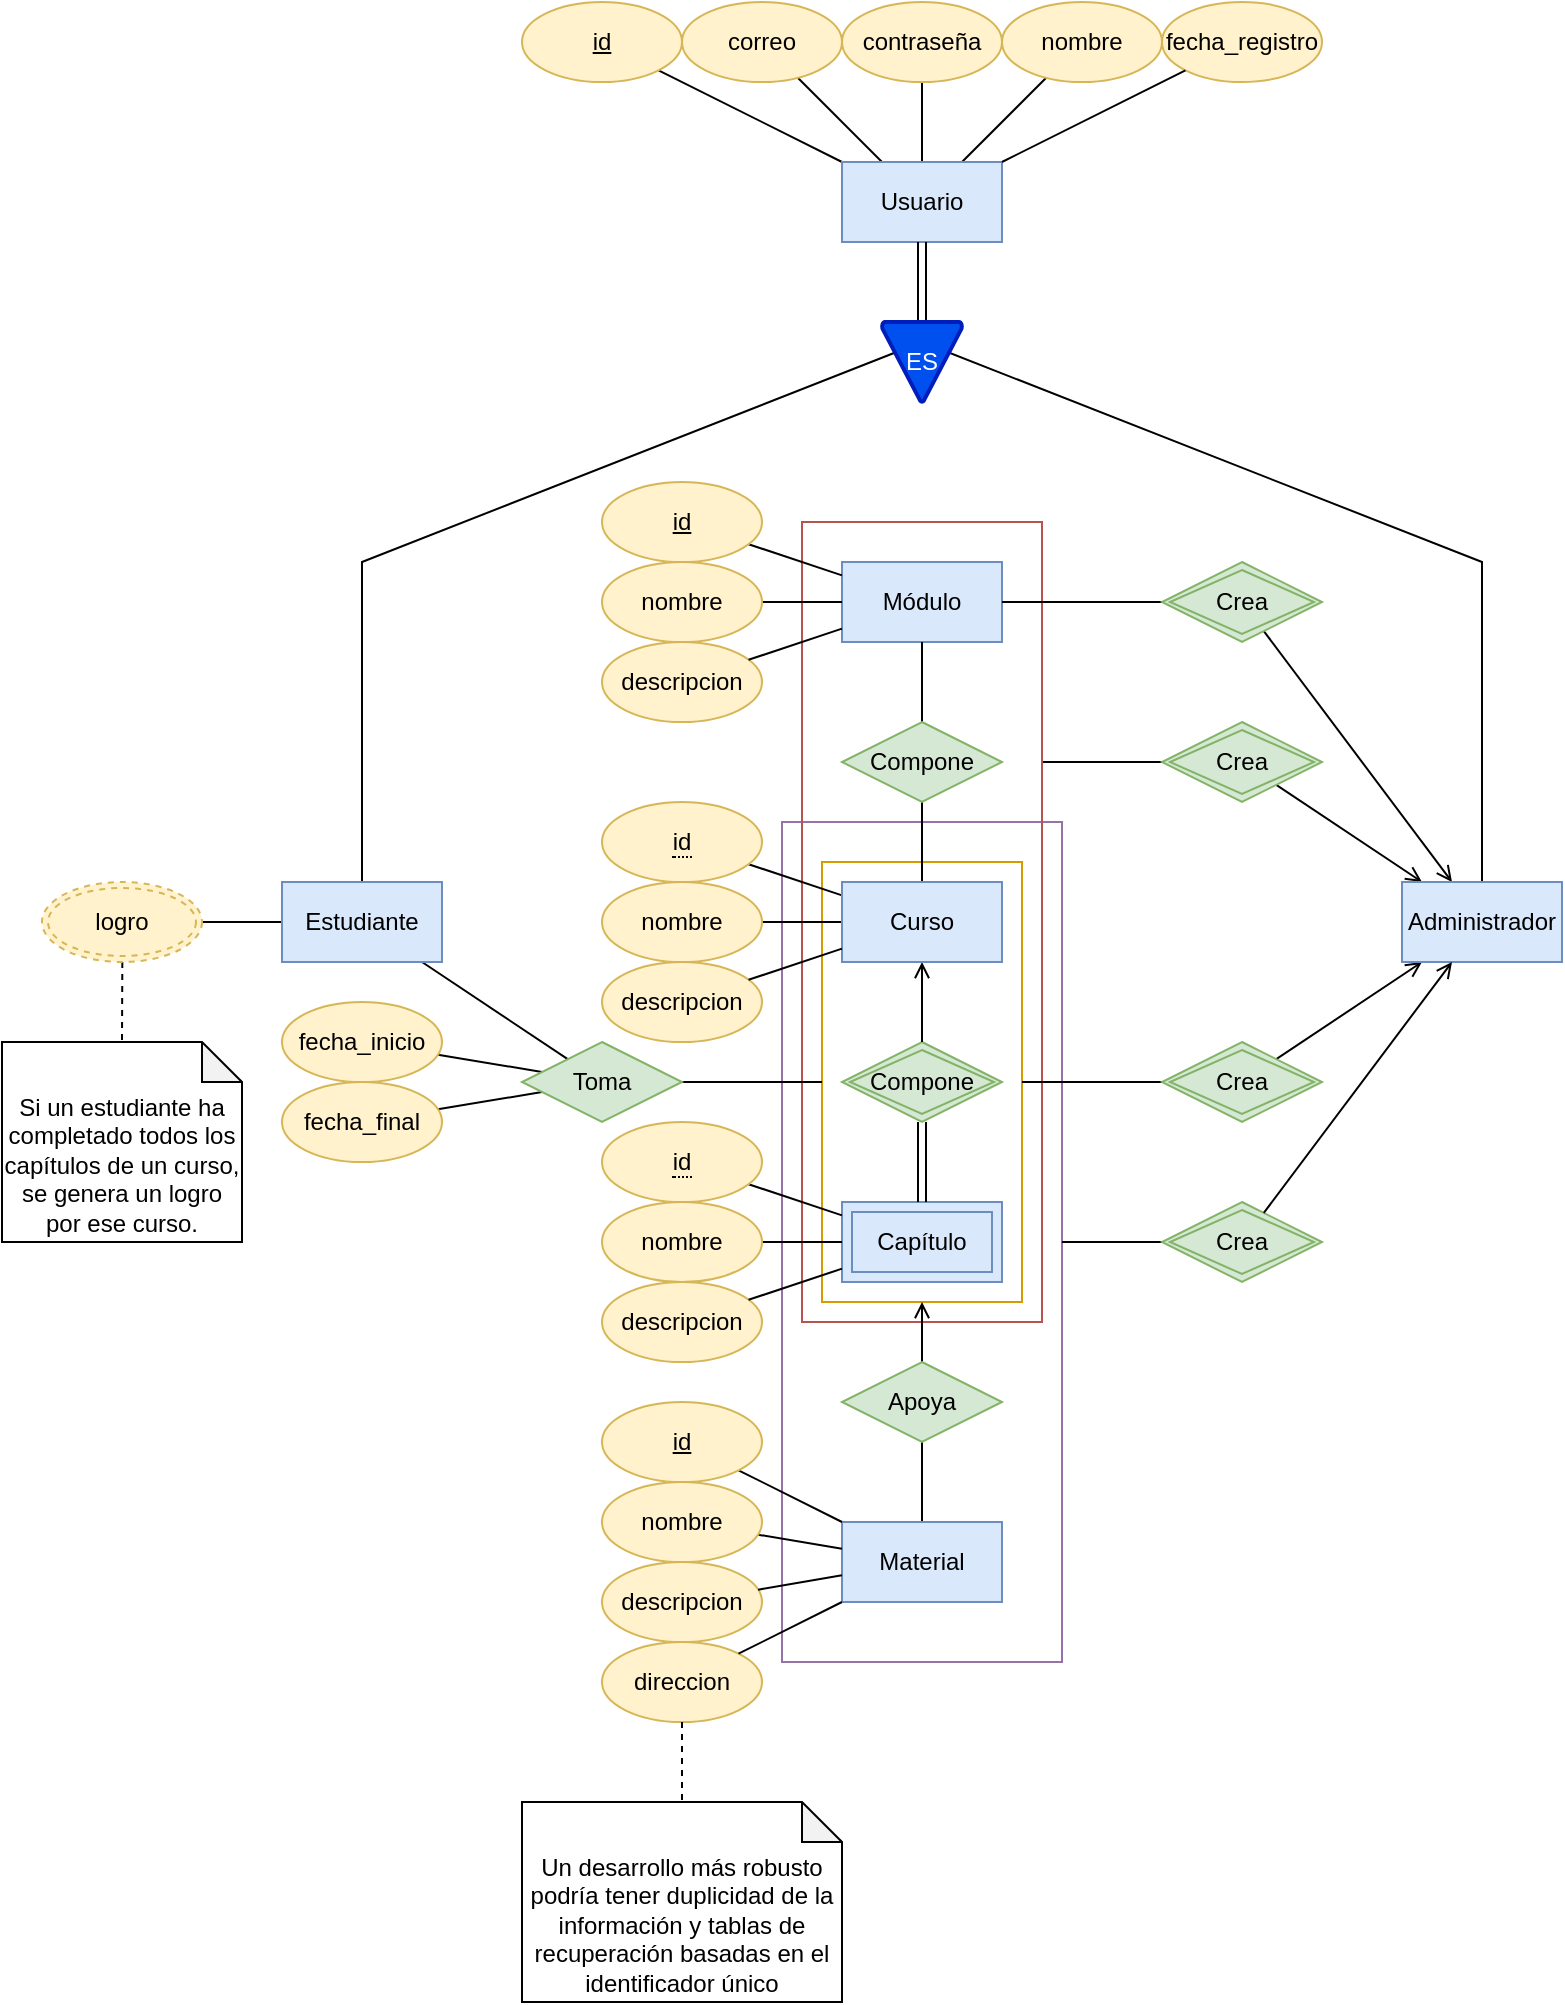 <mxfile version="28.2.8">
  <diagram name="Página-1" id="pHBDLA_-ScpEqVffFEct">
    <mxGraphModel dx="1426" dy="783" grid="1" gridSize="10" guides="1" tooltips="1" connect="1" arrows="1" fold="1" page="1" pageScale="1" pageWidth="827" pageHeight="1169" math="0" shadow="0">
      <root>
        <mxCell id="0" />
        <mxCell id="1" parent="0" />
        <mxCell id="6doGlEqkyrMGWGRIShdQ-58" value="" style="rounded=0;whiteSpace=wrap;html=1;fillColor=none;strokeColor=#9673a6;" vertex="1" parent="1">
          <mxGeometry x="410" y="450" width="140" height="420" as="geometry" />
        </mxCell>
        <mxCell id="6doGlEqkyrMGWGRIShdQ-30" value="" style="rounded=0;whiteSpace=wrap;html=1;fillColor=none;strokeColor=#b85450;" vertex="1" parent="1">
          <mxGeometry x="420" y="300" width="120" height="400" as="geometry" />
        </mxCell>
        <mxCell id="6doGlEqkyrMGWGRIShdQ-29" value="" style="rounded=0;whiteSpace=wrap;html=1;fillColor=none;strokeColor=#d79b00;" vertex="1" parent="1">
          <mxGeometry x="430" y="470" width="100" height="220" as="geometry" />
        </mxCell>
        <mxCell id="6doGlEqkyrMGWGRIShdQ-73" style="edgeStyle=none;rounded=0;orthogonalLoop=1;jettySize=auto;html=1;endArrow=none;endFill=0;" edge="1" parent="1" source="6doGlEqkyrMGWGRIShdQ-4" target="6doGlEqkyrMGWGRIShdQ-70">
          <mxGeometry relative="1" as="geometry" />
        </mxCell>
        <mxCell id="6doGlEqkyrMGWGRIShdQ-75" style="edgeStyle=none;rounded=0;orthogonalLoop=1;jettySize=auto;html=1;endArrow=none;endFill=0;" edge="1" parent="1" source="6doGlEqkyrMGWGRIShdQ-4" target="6doGlEqkyrMGWGRIShdQ-68">
          <mxGeometry relative="1" as="geometry" />
        </mxCell>
        <mxCell id="6doGlEqkyrMGWGRIShdQ-76" style="edgeStyle=none;rounded=0;orthogonalLoop=1;jettySize=auto;html=1;endArrow=none;endFill=0;" edge="1" parent="1" source="6doGlEqkyrMGWGRIShdQ-4" target="6doGlEqkyrMGWGRIShdQ-69">
          <mxGeometry relative="1" as="geometry" />
        </mxCell>
        <mxCell id="6doGlEqkyrMGWGRIShdQ-77" style="edgeStyle=none;rounded=0;orthogonalLoop=1;jettySize=auto;html=1;endArrow=none;endFill=0;" edge="1" parent="1" source="6doGlEqkyrMGWGRIShdQ-4" target="6doGlEqkyrMGWGRIShdQ-74">
          <mxGeometry relative="1" as="geometry" />
        </mxCell>
        <mxCell id="6doGlEqkyrMGWGRIShdQ-4" value="Usuario" style="whiteSpace=wrap;html=1;align=center;fillColor=#dae8fc;strokeColor=#6c8ebf;" vertex="1" parent="1">
          <mxGeometry x="440" y="120" width="80" height="40" as="geometry" />
        </mxCell>
        <mxCell id="6doGlEqkyrMGWGRIShdQ-8" style="edgeStyle=none;rounded=0;orthogonalLoop=1;jettySize=auto;html=1;exitX=0.5;exitY=0.25;exitDx=0;exitDy=0;exitPerimeter=0;endArrow=none;endFill=0;" edge="1" parent="1" source="6doGlEqkyrMGWGRIShdQ-5" target="6doGlEqkyrMGWGRIShdQ-7">
          <mxGeometry relative="1" as="geometry">
            <Array as="points">
              <mxPoint x="760" y="320" />
            </Array>
          </mxGeometry>
        </mxCell>
        <mxCell id="6doGlEqkyrMGWGRIShdQ-9" style="edgeStyle=none;rounded=0;orthogonalLoop=1;jettySize=auto;html=1;exitX=0.5;exitY=0.25;exitDx=0;exitDy=0;exitPerimeter=0;endArrow=none;endFill=0;" edge="1" parent="1" source="6doGlEqkyrMGWGRIShdQ-5" target="6doGlEqkyrMGWGRIShdQ-6">
          <mxGeometry relative="1" as="geometry">
            <Array as="points">
              <mxPoint x="200" y="320" />
            </Array>
          </mxGeometry>
        </mxCell>
        <mxCell id="6doGlEqkyrMGWGRIShdQ-33" style="edgeStyle=none;rounded=0;orthogonalLoop=1;jettySize=auto;html=1;endArrow=none;endFill=0;" edge="1" parent="1" source="6doGlEqkyrMGWGRIShdQ-6" target="6doGlEqkyrMGWGRIShdQ-32">
          <mxGeometry relative="1" as="geometry">
            <Array as="points" />
          </mxGeometry>
        </mxCell>
        <mxCell id="6doGlEqkyrMGWGRIShdQ-79" style="edgeStyle=none;rounded=0;orthogonalLoop=1;jettySize=auto;html=1;endArrow=none;endFill=0;" edge="1" parent="1" source="6doGlEqkyrMGWGRIShdQ-6">
          <mxGeometry relative="1" as="geometry">
            <mxPoint x="120.0" y="500" as="targetPoint" />
          </mxGeometry>
        </mxCell>
        <mxCell id="6doGlEqkyrMGWGRIShdQ-6" value="Estudiante" style="whiteSpace=wrap;html=1;align=center;fillColor=#dae8fc;strokeColor=#6c8ebf;" vertex="1" parent="1">
          <mxGeometry x="160" y="480" width="80" height="40" as="geometry" />
        </mxCell>
        <mxCell id="6doGlEqkyrMGWGRIShdQ-38" style="edgeStyle=none;rounded=0;orthogonalLoop=1;jettySize=auto;html=1;endArrow=open;endFill=0;startArrow=none;startFill=0;" edge="1" parent="1" source="6doGlEqkyrMGWGRIShdQ-37" target="6doGlEqkyrMGWGRIShdQ-7">
          <mxGeometry relative="1" as="geometry" />
        </mxCell>
        <mxCell id="6doGlEqkyrMGWGRIShdQ-42" style="edgeStyle=none;rounded=0;orthogonalLoop=1;jettySize=auto;html=1;endArrow=open;endFill=0;startArrow=none;startFill=0;" edge="1" parent="1" source="6doGlEqkyrMGWGRIShdQ-40" target="6doGlEqkyrMGWGRIShdQ-7">
          <mxGeometry relative="1" as="geometry">
            <Array as="points" />
          </mxGeometry>
        </mxCell>
        <mxCell id="6doGlEqkyrMGWGRIShdQ-45" style="edgeStyle=none;rounded=0;orthogonalLoop=1;jettySize=auto;html=1;endArrow=open;endFill=0;startArrow=none;startFill=0;" edge="1" parent="1" source="6doGlEqkyrMGWGRIShdQ-43" target="6doGlEqkyrMGWGRIShdQ-7">
          <mxGeometry relative="1" as="geometry">
            <Array as="points" />
          </mxGeometry>
        </mxCell>
        <mxCell id="6doGlEqkyrMGWGRIShdQ-7" value="Administrador" style="whiteSpace=wrap;html=1;align=center;fillColor=#dae8fc;strokeColor=#6c8ebf;" vertex="1" parent="1">
          <mxGeometry x="720" y="480" width="80" height="40" as="geometry" />
        </mxCell>
        <mxCell id="6doGlEqkyrMGWGRIShdQ-11" value="Módulo" style="whiteSpace=wrap;html=1;align=center;fillColor=#dae8fc;strokeColor=#6c8ebf;" vertex="1" parent="1">
          <mxGeometry x="440" y="320" width="80" height="40" as="geometry" />
        </mxCell>
        <mxCell id="6doGlEqkyrMGWGRIShdQ-87" style="edgeStyle=none;rounded=0;orthogonalLoop=1;jettySize=auto;html=1;endArrow=none;endFill=0;" edge="1" parent="1" source="6doGlEqkyrMGWGRIShdQ-107" target="6doGlEqkyrMGWGRIShdQ-85">
          <mxGeometry relative="1" as="geometry">
            <mxPoint x="440" y="493.333" as="sourcePoint" />
          </mxGeometry>
        </mxCell>
        <mxCell id="6doGlEqkyrMGWGRIShdQ-88" style="edgeStyle=none;rounded=0;orthogonalLoop=1;jettySize=auto;html=1;endArrow=none;endFill=0;" edge="1" parent="1" source="6doGlEqkyrMGWGRIShdQ-107" target="6doGlEqkyrMGWGRIShdQ-86">
          <mxGeometry relative="1" as="geometry">
            <mxPoint x="440" y="506.667" as="sourcePoint" />
          </mxGeometry>
        </mxCell>
        <mxCell id="6doGlEqkyrMGWGRIShdQ-13" value="Capítulo" style="shape=ext;margin=3;double=1;whiteSpace=wrap;html=1;align=center;fillColor=#dae8fc;strokeColor=#6c8ebf;" vertex="1" parent="1">
          <mxGeometry x="440" y="640" width="80" height="40" as="geometry" />
        </mxCell>
        <mxCell id="6doGlEqkyrMGWGRIShdQ-14" value="Compone" style="shape=rhombus;double=1;perimeter=rhombusPerimeter;whiteSpace=wrap;html=1;align=center;fillColor=#d5e8d4;strokeColor=#82b366;" vertex="1" parent="1">
          <mxGeometry x="440" y="560" width="80" height="40" as="geometry" />
        </mxCell>
        <mxCell id="6doGlEqkyrMGWGRIShdQ-18" value="" style="shape=link;html=1;rounded=0;" edge="1" parent="1" source="6doGlEqkyrMGWGRIShdQ-13" target="6doGlEqkyrMGWGRIShdQ-14">
          <mxGeometry relative="1" as="geometry">
            <mxPoint x="530" y="450" as="sourcePoint" />
            <mxPoint x="690" y="450" as="targetPoint" />
          </mxGeometry>
        </mxCell>
        <mxCell id="6doGlEqkyrMGWGRIShdQ-21" value="" style="endArrow=open;html=1;rounded=0;endFill=0;" edge="1" parent="1" source="6doGlEqkyrMGWGRIShdQ-14" target="6doGlEqkyrMGWGRIShdQ-107">
          <mxGeometry relative="1" as="geometry">
            <mxPoint x="530" y="450" as="sourcePoint" />
            <mxPoint x="480" y="520" as="targetPoint" />
          </mxGeometry>
        </mxCell>
        <mxCell id="6doGlEqkyrMGWGRIShdQ-26" value="" style="endArrow=none;html=1;rounded=0;endFill=0;" edge="1" parent="1" source="6doGlEqkyrMGWGRIShdQ-108" target="6doGlEqkyrMGWGRIShdQ-11">
          <mxGeometry relative="1" as="geometry">
            <mxPoint x="480" y="400" as="sourcePoint" />
            <mxPoint x="480" y="360" as="targetPoint" />
          </mxGeometry>
        </mxCell>
        <mxCell id="6doGlEqkyrMGWGRIShdQ-47" style="edgeStyle=none;rounded=0;orthogonalLoop=1;jettySize=auto;html=1;endArrow=none;endFill=0;" edge="1" parent="1" source="6doGlEqkyrMGWGRIShdQ-28" target="6doGlEqkyrMGWGRIShdQ-46">
          <mxGeometry relative="1" as="geometry" />
        </mxCell>
        <mxCell id="6doGlEqkyrMGWGRIShdQ-28" value="Material" style="whiteSpace=wrap;html=1;align=center;fillColor=#dae8fc;strokeColor=#6c8ebf;" vertex="1" parent="1">
          <mxGeometry x="440" y="800" width="80" height="40" as="geometry" />
        </mxCell>
        <mxCell id="6doGlEqkyrMGWGRIShdQ-34" style="edgeStyle=none;rounded=0;orthogonalLoop=1;jettySize=auto;html=1;endArrow=none;endFill=0;" edge="1" parent="1" source="6doGlEqkyrMGWGRIShdQ-32" target="6doGlEqkyrMGWGRIShdQ-29">
          <mxGeometry relative="1" as="geometry">
            <mxPoint x="360" y="580" as="sourcePoint" />
          </mxGeometry>
        </mxCell>
        <mxCell id="6doGlEqkyrMGWGRIShdQ-116" style="edgeStyle=none;rounded=0;orthogonalLoop=1;jettySize=auto;html=1;endArrow=none;endFill=0;" edge="1" parent="1" source="6doGlEqkyrMGWGRIShdQ-32" target="6doGlEqkyrMGWGRIShdQ-114">
          <mxGeometry relative="1" as="geometry" />
        </mxCell>
        <mxCell id="6doGlEqkyrMGWGRIShdQ-117" style="edgeStyle=none;rounded=0;orthogonalLoop=1;jettySize=auto;html=1;endArrow=none;endFill=0;" edge="1" parent="1" source="6doGlEqkyrMGWGRIShdQ-32" target="6doGlEqkyrMGWGRIShdQ-115">
          <mxGeometry relative="1" as="geometry" />
        </mxCell>
        <mxCell id="6doGlEqkyrMGWGRIShdQ-32" value="Toma" style="shape=rhombus;perimeter=rhombusPerimeter;whiteSpace=wrap;html=1;align=center;fillColor=#d5e8d4;strokeColor=#82b366;" vertex="1" parent="1">
          <mxGeometry x="280" y="560" width="80" height="40" as="geometry" />
        </mxCell>
        <mxCell id="6doGlEqkyrMGWGRIShdQ-39" style="edgeStyle=none;rounded=0;orthogonalLoop=1;jettySize=auto;html=1;entryX=1.004;entryY=0.3;entryDx=0;entryDy=0;entryPerimeter=0;endArrow=none;endFill=0;" edge="1" parent="1" source="6doGlEqkyrMGWGRIShdQ-37" target="6doGlEqkyrMGWGRIShdQ-30">
          <mxGeometry relative="1" as="geometry" />
        </mxCell>
        <mxCell id="6doGlEqkyrMGWGRIShdQ-37" value="Crea" style="shape=rhombus;double=1;perimeter=rhombusPerimeter;whiteSpace=wrap;html=1;align=center;fillColor=#d5e8d4;strokeColor=#82b366;" vertex="1" parent="1">
          <mxGeometry x="600" y="400" width="80" height="40" as="geometry" />
        </mxCell>
        <mxCell id="6doGlEqkyrMGWGRIShdQ-41" style="edgeStyle=none;rounded=0;orthogonalLoop=1;jettySize=auto;html=1;endArrow=none;endFill=0;" edge="1" parent="1" source="6doGlEqkyrMGWGRIShdQ-40" target="6doGlEqkyrMGWGRIShdQ-29">
          <mxGeometry relative="1" as="geometry" />
        </mxCell>
        <mxCell id="6doGlEqkyrMGWGRIShdQ-40" value="Crea" style="shape=rhombus;double=1;perimeter=rhombusPerimeter;whiteSpace=wrap;html=1;align=center;fillColor=#d5e8d4;strokeColor=#82b366;" vertex="1" parent="1">
          <mxGeometry x="600" y="560" width="80" height="40" as="geometry" />
        </mxCell>
        <mxCell id="6doGlEqkyrMGWGRIShdQ-44" style="edgeStyle=none;rounded=0;orthogonalLoop=1;jettySize=auto;html=1;endArrow=none;endFill=0;" edge="1" parent="1" source="6doGlEqkyrMGWGRIShdQ-43" target="6doGlEqkyrMGWGRIShdQ-11">
          <mxGeometry relative="1" as="geometry" />
        </mxCell>
        <mxCell id="6doGlEqkyrMGWGRIShdQ-43" value="Crea" style="shape=rhombus;double=1;perimeter=rhombusPerimeter;whiteSpace=wrap;html=1;align=center;fillColor=#d5e8d4;strokeColor=#82b366;" vertex="1" parent="1">
          <mxGeometry x="600" y="320" width="80" height="40" as="geometry" />
        </mxCell>
        <mxCell id="6doGlEqkyrMGWGRIShdQ-48" style="edgeStyle=none;rounded=0;orthogonalLoop=1;jettySize=auto;html=1;endArrow=open;endFill=0;" edge="1" parent="1" source="6doGlEqkyrMGWGRIShdQ-46" target="6doGlEqkyrMGWGRIShdQ-29">
          <mxGeometry relative="1" as="geometry">
            <mxPoint x="640" y="710" as="targetPoint" />
          </mxGeometry>
        </mxCell>
        <mxCell id="6doGlEqkyrMGWGRIShdQ-46" value="Apoya" style="shape=rhombus;perimeter=rhombusPerimeter;whiteSpace=wrap;html=1;align=center;fillColor=#d5e8d4;strokeColor=#82b366;" vertex="1" parent="1">
          <mxGeometry x="440" y="720" width="80" height="40" as="geometry" />
        </mxCell>
        <mxCell id="6doGlEqkyrMGWGRIShdQ-49" style="edgeStyle=none;rounded=0;orthogonalLoop=1;jettySize=auto;html=1;exitX=0.5;exitY=0;exitDx=0;exitDy=0;" edge="1" parent="1">
          <mxGeometry relative="1" as="geometry">
            <mxPoint x="560" y="450" as="sourcePoint" />
            <mxPoint x="560" y="450" as="targetPoint" />
          </mxGeometry>
        </mxCell>
        <mxCell id="6doGlEqkyrMGWGRIShdQ-50" value="" style="shape=link;html=1;rounded=0;" edge="1" parent="1" source="6doGlEqkyrMGWGRIShdQ-5" target="6doGlEqkyrMGWGRIShdQ-4">
          <mxGeometry relative="1" as="geometry">
            <mxPoint x="580" y="500" as="sourcePoint" />
            <mxPoint x="580" y="460" as="targetPoint" />
          </mxGeometry>
        </mxCell>
        <mxCell id="6doGlEqkyrMGWGRIShdQ-5" value="ES" style="strokeWidth=2;html=1;shape=mxgraph.flowchart.merge_or_storage;whiteSpace=wrap;fillColor=#0050ef;fontColor=#ffffff;strokeColor=#001DBC;" vertex="1" parent="1">
          <mxGeometry x="460" y="200" width="40" height="40" as="geometry" />
        </mxCell>
        <mxCell id="6doGlEqkyrMGWGRIShdQ-64" style="edgeStyle=none;rounded=0;orthogonalLoop=1;jettySize=auto;html=1;endArrow=none;endFill=0;" edge="1" parent="1" source="6doGlEqkyrMGWGRIShdQ-63" target="6doGlEqkyrMGWGRIShdQ-58">
          <mxGeometry relative="1" as="geometry" />
        </mxCell>
        <mxCell id="6doGlEqkyrMGWGRIShdQ-63" value="Crea" style="shape=rhombus;double=1;perimeter=rhombusPerimeter;whiteSpace=wrap;html=1;align=center;fillColor=#d5e8d4;strokeColor=#82b366;" vertex="1" parent="1">
          <mxGeometry x="600" y="640" width="80" height="40" as="geometry" />
        </mxCell>
        <mxCell id="6doGlEqkyrMGWGRIShdQ-65" style="edgeStyle=none;rounded=0;orthogonalLoop=1;jettySize=auto;html=1;endArrow=open;endFill=0;startArrow=none;startFill=0;" edge="1" parent="1" source="6doGlEqkyrMGWGRIShdQ-63" target="6doGlEqkyrMGWGRIShdQ-7">
          <mxGeometry relative="1" as="geometry">
            <mxPoint x="750" y="619" as="sourcePoint" />
            <mxPoint x="823" y="570" as="targetPoint" />
            <Array as="points" />
          </mxGeometry>
        </mxCell>
        <mxCell id="6doGlEqkyrMGWGRIShdQ-68" value="correo" style="ellipse;whiteSpace=wrap;html=1;align=center;fillColor=#fff2cc;strokeColor=#d6b656;" vertex="1" parent="1">
          <mxGeometry x="360" y="40" width="80" height="40" as="geometry" />
        </mxCell>
        <mxCell id="6doGlEqkyrMGWGRIShdQ-69" value="contraseña" style="ellipse;whiteSpace=wrap;html=1;align=center;fillColor=#fff2cc;strokeColor=#d6b656;" vertex="1" parent="1">
          <mxGeometry x="440" y="40" width="80" height="40" as="geometry" />
        </mxCell>
        <mxCell id="6doGlEqkyrMGWGRIShdQ-70" value="id" style="ellipse;whiteSpace=wrap;html=1;align=center;fontStyle=4;fillColor=#fff2cc;strokeColor=#d6b656;" vertex="1" parent="1">
          <mxGeometry x="280" y="40" width="80" height="40" as="geometry" />
        </mxCell>
        <mxCell id="6doGlEqkyrMGWGRIShdQ-74" value="nombre" style="ellipse;whiteSpace=wrap;html=1;align=center;fillColor=#fff2cc;strokeColor=#d6b656;" vertex="1" parent="1">
          <mxGeometry x="520" y="40" width="80" height="40" as="geometry" />
        </mxCell>
        <mxCell id="6doGlEqkyrMGWGRIShdQ-80" style="edgeStyle=none;rounded=0;orthogonalLoop=1;jettySize=auto;html=1;endArrow=none;endFill=0;" edge="1" parent="1" target="6doGlEqkyrMGWGRIShdQ-81" source="6doGlEqkyrMGWGRIShdQ-11">
          <mxGeometry relative="1" as="geometry">
            <mxPoint x="440" y="390" as="sourcePoint" />
          </mxGeometry>
        </mxCell>
        <mxCell id="6doGlEqkyrMGWGRIShdQ-81" value="id" style="ellipse;whiteSpace=wrap;html=1;align=center;fontStyle=4;fillColor=#fff2cc;strokeColor=#d6b656;" vertex="1" parent="1">
          <mxGeometry x="320" y="280" width="80" height="40" as="geometry" />
        </mxCell>
        <mxCell id="6doGlEqkyrMGWGRIShdQ-83" style="edgeStyle=none;rounded=0;orthogonalLoop=1;jettySize=auto;html=1;endArrow=none;endFill=0;" edge="1" parent="1" target="6doGlEqkyrMGWGRIShdQ-84" source="6doGlEqkyrMGWGRIShdQ-11">
          <mxGeometry relative="1" as="geometry">
            <mxPoint x="260" y="430" as="sourcePoint" />
          </mxGeometry>
        </mxCell>
        <mxCell id="6doGlEqkyrMGWGRIShdQ-84" value="nombre" style="ellipse;whiteSpace=wrap;html=1;align=center;fillColor=#fff2cc;strokeColor=#d6b656;" vertex="1" parent="1">
          <mxGeometry x="320" y="320" width="80" height="40" as="geometry" />
        </mxCell>
        <mxCell id="6doGlEqkyrMGWGRIShdQ-85" value="&lt;span style=&quot;border-bottom: 1px dotted&quot;&gt;id&lt;/span&gt;" style="ellipse;whiteSpace=wrap;html=1;align=center;fillColor=#fff2cc;strokeColor=#d6b656;" vertex="1" parent="1">
          <mxGeometry x="320" y="440" width="80" height="40" as="geometry" />
        </mxCell>
        <mxCell id="6doGlEqkyrMGWGRIShdQ-86" value="nombre" style="ellipse;whiteSpace=wrap;html=1;align=center;fillColor=#fff2cc;strokeColor=#d6b656;" vertex="1" parent="1">
          <mxGeometry x="320" y="480" width="80" height="40" as="geometry" />
        </mxCell>
        <mxCell id="6doGlEqkyrMGWGRIShdQ-89" style="edgeStyle=none;rounded=0;orthogonalLoop=1;jettySize=auto;html=1;endArrow=none;endFill=0;" edge="1" parent="1" target="6doGlEqkyrMGWGRIShdQ-91" source="6doGlEqkyrMGWGRIShdQ-13">
          <mxGeometry relative="1" as="geometry">
            <mxPoint x="440" y="653" as="sourcePoint" />
          </mxGeometry>
        </mxCell>
        <mxCell id="6doGlEqkyrMGWGRIShdQ-90" style="edgeStyle=none;rounded=0;orthogonalLoop=1;jettySize=auto;html=1;endArrow=none;endFill=0;" edge="1" parent="1" target="6doGlEqkyrMGWGRIShdQ-92" source="6doGlEqkyrMGWGRIShdQ-13">
          <mxGeometry relative="1" as="geometry">
            <mxPoint x="440" y="667" as="sourcePoint" />
          </mxGeometry>
        </mxCell>
        <mxCell id="6doGlEqkyrMGWGRIShdQ-91" value="&lt;span style=&quot;border-bottom: 1px dotted&quot;&gt;id&lt;/span&gt;" style="ellipse;whiteSpace=wrap;html=1;align=center;fillColor=#fff2cc;strokeColor=#d6b656;" vertex="1" parent="1">
          <mxGeometry x="320" y="600" width="80" height="40" as="geometry" />
        </mxCell>
        <mxCell id="6doGlEqkyrMGWGRIShdQ-92" value="nombre" style="ellipse;whiteSpace=wrap;html=1;align=center;fillColor=#fff2cc;strokeColor=#d6b656;" vertex="1" parent="1">
          <mxGeometry x="320" y="640" width="80" height="40" as="geometry" />
        </mxCell>
        <mxCell id="6doGlEqkyrMGWGRIShdQ-98" style="edgeStyle=none;rounded=0;orthogonalLoop=1;jettySize=auto;html=1;endArrow=none;endFill=0;" edge="1" parent="1" target="6doGlEqkyrMGWGRIShdQ-129" source="6doGlEqkyrMGWGRIShdQ-28">
          <mxGeometry relative="1" as="geometry">
            <mxPoint x="440" y="813" as="sourcePoint" />
            <mxPoint x="388.284" y="774.142" as="targetPoint" />
          </mxGeometry>
        </mxCell>
        <mxCell id="6doGlEqkyrMGWGRIShdQ-99" style="edgeStyle=none;rounded=0;orthogonalLoop=1;jettySize=auto;html=1;endArrow=none;endFill=0;" edge="1" parent="1" target="6doGlEqkyrMGWGRIShdQ-101" source="6doGlEqkyrMGWGRIShdQ-28">
          <mxGeometry relative="1" as="geometry">
            <mxPoint x="440" y="827" as="sourcePoint" />
          </mxGeometry>
        </mxCell>
        <mxCell id="6doGlEqkyrMGWGRIShdQ-101" value="nombre" style="ellipse;whiteSpace=wrap;html=1;align=center;fillColor=#fff2cc;strokeColor=#d6b656;" vertex="1" parent="1">
          <mxGeometry x="320" y="780" width="80" height="40" as="geometry" />
        </mxCell>
        <mxCell id="6doGlEqkyrMGWGRIShdQ-102" value="descripcion" style="ellipse;whiteSpace=wrap;html=1;align=center;fillColor=#fff2cc;strokeColor=#d6b656;" vertex="1" parent="1">
          <mxGeometry x="320" y="820" width="80" height="40" as="geometry" />
        </mxCell>
        <mxCell id="6doGlEqkyrMGWGRIShdQ-104" style="edgeStyle=none;rounded=0;orthogonalLoop=1;jettySize=auto;html=1;endArrow=none;endFill=0;" edge="1" parent="1" source="6doGlEqkyrMGWGRIShdQ-102" target="6doGlEqkyrMGWGRIShdQ-28">
          <mxGeometry relative="1" as="geometry">
            <mxPoint x="532" y="846" as="sourcePoint" />
            <mxPoint x="480" y="820" as="targetPoint" />
          </mxGeometry>
        </mxCell>
        <mxCell id="6doGlEqkyrMGWGRIShdQ-111" style="edgeStyle=none;rounded=0;orthogonalLoop=1;jettySize=auto;html=1;endArrow=none;endFill=0;dashed=1;" edge="1" parent="1" source="6doGlEqkyrMGWGRIShdQ-105" target="6doGlEqkyrMGWGRIShdQ-110">
          <mxGeometry relative="1" as="geometry" />
        </mxCell>
        <mxCell id="6doGlEqkyrMGWGRIShdQ-105" value="logro" style="ellipse;shape=doubleEllipse;margin=3;whiteSpace=wrap;html=1;align=center;dashed=1;fillColor=#fff2cc;strokeColor=#d6b656;" vertex="1" parent="1">
          <mxGeometry x="40" y="480" width="80" height="40" as="geometry" />
        </mxCell>
        <mxCell id="6doGlEqkyrMGWGRIShdQ-106" style="edgeStyle=none;rounded=0;orthogonalLoop=1;jettySize=auto;html=1;endArrow=none;endFill=0;" edge="1" parent="1" source="6doGlEqkyrMGWGRIShdQ-107" target="6doGlEqkyrMGWGRIShdQ-108">
          <mxGeometry relative="1" as="geometry">
            <mxPoint x="480" y="440" as="targetPoint" />
          </mxGeometry>
        </mxCell>
        <mxCell id="6doGlEqkyrMGWGRIShdQ-107" value="Curso" style="whiteSpace=wrap;html=1;align=center;fillColor=#dae8fc;strokeColor=#6c8ebf;" vertex="1" parent="1">
          <mxGeometry x="440" y="480" width="80" height="40" as="geometry" />
        </mxCell>
        <mxCell id="6doGlEqkyrMGWGRIShdQ-108" value="Compone" style="shape=rhombus;perimeter=rhombusPerimeter;whiteSpace=wrap;html=1;align=center;fillColor=#d5e8d4;strokeColor=#82b366;" vertex="1" parent="1">
          <mxGeometry x="440" y="400" width="80" height="40" as="geometry" />
        </mxCell>
        <mxCell id="6doGlEqkyrMGWGRIShdQ-110" value="Si un estudiante ha completado todos los capítulos de un curso, se genera un logro por ese curso." style="shape=note;whiteSpace=wrap;html=1;backgroundOutline=1;darkOpacity=0.05;verticalAlign=bottom;size=20;" vertex="1" parent="1">
          <mxGeometry x="20" y="560" width="120" height="100" as="geometry" />
        </mxCell>
        <mxCell id="6doGlEqkyrMGWGRIShdQ-112" value="fecha_registro" style="ellipse;whiteSpace=wrap;html=1;align=center;fillColor=#fff2cc;strokeColor=#d6b656;" vertex="1" parent="1">
          <mxGeometry x="600" y="40" width="80" height="40" as="geometry" />
        </mxCell>
        <mxCell id="6doGlEqkyrMGWGRIShdQ-113" style="edgeStyle=none;rounded=0;orthogonalLoop=1;jettySize=auto;html=1;endArrow=none;endFill=0;" edge="1" parent="1" source="6doGlEqkyrMGWGRIShdQ-4" target="6doGlEqkyrMGWGRIShdQ-112">
          <mxGeometry relative="1" as="geometry">
            <mxPoint x="590" y="174" as="sourcePoint" />
            <mxPoint x="656" y="130" as="targetPoint" />
          </mxGeometry>
        </mxCell>
        <mxCell id="6doGlEqkyrMGWGRIShdQ-114" value="fecha_inicio" style="ellipse;whiteSpace=wrap;html=1;align=center;fillColor=#fff2cc;strokeColor=#d6b656;" vertex="1" parent="1">
          <mxGeometry x="160" y="540" width="80" height="40" as="geometry" />
        </mxCell>
        <mxCell id="6doGlEqkyrMGWGRIShdQ-115" value="fecha_final" style="ellipse;whiteSpace=wrap;html=1;align=center;fillColor=#fff2cc;strokeColor=#d6b656;" vertex="1" parent="1">
          <mxGeometry x="160" y="580" width="80" height="40" as="geometry" />
        </mxCell>
        <mxCell id="6doGlEqkyrMGWGRIShdQ-118" value="descripcion" style="ellipse;whiteSpace=wrap;html=1;align=center;fillColor=#fff2cc;strokeColor=#d6b656;" vertex="1" parent="1">
          <mxGeometry x="320" y="680" width="80" height="40" as="geometry" />
        </mxCell>
        <mxCell id="6doGlEqkyrMGWGRIShdQ-119" value="descripcion" style="ellipse;whiteSpace=wrap;html=1;align=center;fillColor=#fff2cc;strokeColor=#d6b656;" vertex="1" parent="1">
          <mxGeometry x="320" y="360" width="80" height="40" as="geometry" />
        </mxCell>
        <mxCell id="6doGlEqkyrMGWGRIShdQ-120" style="edgeStyle=none;rounded=0;orthogonalLoop=1;jettySize=auto;html=1;endArrow=none;endFill=0;" edge="1" parent="1" source="6doGlEqkyrMGWGRIShdQ-11" target="6doGlEqkyrMGWGRIShdQ-119">
          <mxGeometry relative="1" as="geometry">
            <mxPoint x="452" y="360" as="sourcePoint" />
            <mxPoint x="410" y="367" as="targetPoint" />
          </mxGeometry>
        </mxCell>
        <mxCell id="6doGlEqkyrMGWGRIShdQ-121" value="descripcion" style="ellipse;whiteSpace=wrap;html=1;align=center;fillColor=#fff2cc;strokeColor=#d6b656;" vertex="1" parent="1">
          <mxGeometry x="320" y="520" width="80" height="40" as="geometry" />
        </mxCell>
        <mxCell id="6doGlEqkyrMGWGRIShdQ-122" style="edgeStyle=none;rounded=0;orthogonalLoop=1;jettySize=auto;html=1;endArrow=none;endFill=0;" edge="1" parent="1" target="6doGlEqkyrMGWGRIShdQ-121" source="6doGlEqkyrMGWGRIShdQ-107">
          <mxGeometry relative="1" as="geometry">
            <mxPoint x="440" y="513" as="sourcePoint" />
            <mxPoint x="410" y="527" as="targetPoint" />
          </mxGeometry>
        </mxCell>
        <mxCell id="6doGlEqkyrMGWGRIShdQ-123" style="edgeStyle=none;rounded=0;orthogonalLoop=1;jettySize=auto;html=1;endArrow=none;endFill=0;" edge="1" parent="1" source="6doGlEqkyrMGWGRIShdQ-13" target="6doGlEqkyrMGWGRIShdQ-118">
          <mxGeometry relative="1" as="geometry">
            <mxPoint x="482" y="690" as="sourcePoint" />
            <mxPoint x="440" y="697" as="targetPoint" />
          </mxGeometry>
        </mxCell>
        <mxCell id="6doGlEqkyrMGWGRIShdQ-124" value="direccion" style="ellipse;whiteSpace=wrap;html=1;align=center;fillColor=#fff2cc;strokeColor=#d6b656;" vertex="1" parent="1">
          <mxGeometry x="320" y="860" width="80" height="40" as="geometry" />
        </mxCell>
        <mxCell id="6doGlEqkyrMGWGRIShdQ-126" style="edgeStyle=none;rounded=0;orthogonalLoop=1;jettySize=auto;html=1;endArrow=none;endFill=0;" edge="1" parent="1" source="6doGlEqkyrMGWGRIShdQ-124" target="6doGlEqkyrMGWGRIShdQ-28">
          <mxGeometry relative="1" as="geometry">
            <mxPoint x="450" y="886" as="sourcePoint" />
            <mxPoint x="496" y="870" as="targetPoint" />
          </mxGeometry>
        </mxCell>
        <mxCell id="6doGlEqkyrMGWGRIShdQ-127" style="edgeStyle=none;rounded=0;orthogonalLoop=1;jettySize=auto;html=1;endArrow=none;endFill=0;dashed=1;" edge="1" parent="1" target="6doGlEqkyrMGWGRIShdQ-128" source="6doGlEqkyrMGWGRIShdQ-124">
          <mxGeometry relative="1" as="geometry">
            <mxPoint x="360" y="900" as="sourcePoint" />
          </mxGeometry>
        </mxCell>
        <mxCell id="6doGlEqkyrMGWGRIShdQ-128" value="Un desarrollo más robusto podría tener duplicidad de la información y tablas de recuperación basadas en el identificador único" style="shape=note;whiteSpace=wrap;html=1;backgroundOutline=1;darkOpacity=0.05;verticalAlign=bottom;size=20;" vertex="1" parent="1">
          <mxGeometry x="280" y="940" width="160" height="100" as="geometry" />
        </mxCell>
        <mxCell id="6doGlEqkyrMGWGRIShdQ-129" value="id" style="ellipse;whiteSpace=wrap;html=1;align=center;fontStyle=4;fillColor=#fff2cc;strokeColor=#d6b656;" vertex="1" parent="1">
          <mxGeometry x="320" y="740" width="80" height="40" as="geometry" />
        </mxCell>
      </root>
    </mxGraphModel>
  </diagram>
</mxfile>
